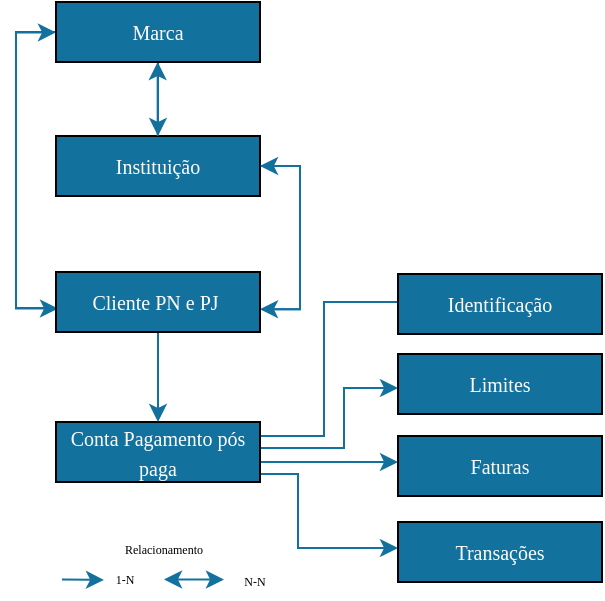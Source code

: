 <mxfile version="14.4.6" type="device"><diagram id="pwx9f-JPc5i2mSrcDJkJ" name="Credit Card"><mxGraphModel dx="837" dy="1605" grid="1" gridSize="10" guides="1" tooltips="1" connect="1" arrows="1" fold="1" page="1" pageScale="1" pageWidth="827" pageHeight="1169" math="0" shadow="0"><root><mxCell id="0"/><mxCell id="1" parent="0"/><mxCell id="3X2GgIw8dlf1CgqaEYxp-32" style="edgeStyle=orthogonalEdgeStyle;rounded=0;orthogonalLoop=1;jettySize=auto;html=1;strokeColor=#13719E;" parent="1" edge="1"><mxGeometry relative="1" as="geometry"><mxPoint x="428" y="-768" as="sourcePoint"/><mxPoint x="510" y="-831" as="targetPoint"/><Array as="points"><mxPoint x="428" y="-763"/><mxPoint x="460" y="-763"/><mxPoint x="460" y="-830"/><mxPoint x="510" y="-830"/></Array></mxGeometry></mxCell><mxCell id="3X2GgIw8dlf1CgqaEYxp-3" style="edgeStyle=orthogonalEdgeStyle;rounded=0;orthogonalLoop=1;jettySize=auto;html=1;exitX=0.5;exitY=1;exitDx=0;exitDy=0;" parent="1" source="3X2GgIw8dlf1CgqaEYxp-2" target="3X2GgIw8dlf1CgqaEYxp-2" edge="1"><mxGeometry relative="1" as="geometry"/></mxCell><mxCell id="3X2GgIw8dlf1CgqaEYxp-19" value="" style="edgeStyle=orthogonalEdgeStyle;rounded=0;orthogonalLoop=1;jettySize=auto;html=1;strokeColor=#13719E;" parent="1" source="3X2GgIw8dlf1CgqaEYxp-4" target="3X2GgIw8dlf1CgqaEYxp-5" edge="1"><mxGeometry relative="1" as="geometry"/></mxCell><mxCell id="MNtuI1VyC733b8B-GoUt-4" style="edgeStyle=orthogonalEdgeStyle;rounded=0;orthogonalLoop=1;jettySize=auto;html=1;exitX=0;exitY=0.5;exitDx=0;exitDy=0;entryX=0.01;entryY=0.392;entryDx=0;entryDy=0;entryPerimeter=0;strokeColor=#13719E;" parent="1" source="3X2GgIw8dlf1CgqaEYxp-4" target="3X2GgIw8dlf1CgqaEYxp-2" edge="1"><mxGeometry relative="1" as="geometry"/></mxCell><mxCell id="3X2GgIw8dlf1CgqaEYxp-4" value="&lt;font face=&quot;Verdana&quot; style=&quot;font-size: 10px&quot; color=&quot;#ffffff&quot;&gt;Marca&lt;/font&gt;" style="rounded=0;whiteSpace=wrap;html=1;fillColor=#13719E;strokeColor=#000000;flipV=1;" parent="1" vertex="1"><mxGeometry x="326" y="-980" width="102" height="30" as="geometry"/></mxCell><mxCell id="MNtuI1VyC733b8B-GoUt-1" style="edgeStyle=orthogonalEdgeStyle;rounded=0;orthogonalLoop=1;jettySize=auto;html=1;entryX=1;entryY=0.381;entryDx=0;entryDy=0;entryPerimeter=0;strokeColor=#13719E;exitX=1;exitY=0.5;exitDx=0;exitDy=0;" parent="1" source="3X2GgIw8dlf1CgqaEYxp-5" target="3X2GgIw8dlf1CgqaEYxp-2" edge="1"><mxGeometry relative="1" as="geometry"/></mxCell><mxCell id="3X2GgIw8dlf1CgqaEYxp-5" value="&lt;font face=&quot;Verdana&quot; style=&quot;font-size: 10px&quot; color=&quot;#ffffff&quot;&gt;Instituição&lt;/font&gt;" style="rounded=0;whiteSpace=wrap;html=1;fillColor=#13719E;strokeColor=#000000;flipV=1;" parent="1" vertex="1"><mxGeometry x="326" y="-913" width="102" height="30" as="geometry"/></mxCell><mxCell id="ZCB3pmoDqQselHCmMfQO-10" style="edgeStyle=orthogonalEdgeStyle;rounded=0;orthogonalLoop=1;jettySize=auto;html=1;exitX=1;exitY=0.5;exitDx=0;exitDy=0;strokeColor=#13719E;" parent="1" edge="1"><mxGeometry relative="1" as="geometry"><Array as="points"><mxPoint x="428" y="-757"/><mxPoint x="470" y="-757"/><mxPoint x="470" y="-787"/></Array><mxPoint x="497" y="-787" as="targetPoint"/><mxPoint x="428" y="-752" as="sourcePoint"/></mxGeometry></mxCell><mxCell id="ZCB3pmoDqQselHCmMfQO-12" style="edgeStyle=orthogonalEdgeStyle;rounded=0;orthogonalLoop=1;jettySize=auto;html=1;entryX=0;entryY=0.5;entryDx=0;entryDy=0;strokeColor=#13719E;" parent="1" edge="1"><mxGeometry relative="1" as="geometry"><mxPoint x="428" y="-752" as="sourcePoint"/><mxPoint x="497" y="-750" as="targetPoint"/><Array as="points"><mxPoint x="428" y="-750"/></Array></mxGeometry></mxCell><mxCell id="ZCB3pmoDqQselHCmMfQO-13" style="edgeStyle=orthogonalEdgeStyle;rounded=0;orthogonalLoop=1;jettySize=auto;html=1;exitX=1;exitY=0.75;exitDx=0;exitDy=0;strokeColor=#13719E;" parent="1" source="3X2GgIw8dlf1CgqaEYxp-7" edge="1"><mxGeometry relative="1" as="geometry"><mxPoint x="497" y="-707" as="targetPoint"/><Array as="points"><mxPoint x="428" y="-744"/><mxPoint x="447" y="-744"/><mxPoint x="447" y="-707"/></Array><mxPoint x="435" y="-744.5" as="sourcePoint"/></mxGeometry></mxCell><mxCell id="3X2GgIw8dlf1CgqaEYxp-7" value="&lt;font color=&quot;#ffffff&quot; face=&quot;Verdana&quot;&gt;&lt;span style=&quot;font-size: 10px&quot;&gt;Conta Pagamento pós paga&lt;/span&gt;&lt;/font&gt;" style="rounded=0;whiteSpace=wrap;html=1;fillColor=#13719E;strokeColor=#000000;" parent="1" vertex="1"><mxGeometry x="326" y="-770" width="102" height="30" as="geometry"/></mxCell><mxCell id="3X2GgIw8dlf1CgqaEYxp-10" value="&lt;font face=&quot;Verdana&quot; style=&quot;font-size: 10px&quot; color=&quot;#ffffff&quot;&gt;Identificação&lt;/font&gt;" style="rounded=0;whiteSpace=wrap;html=1;fillColor=#13719E;strokeColor=#000000;" parent="1" vertex="1"><mxGeometry x="497" y="-844" width="102" height="30" as="geometry"/></mxCell><mxCell id="3X2GgIw8dlf1CgqaEYxp-11" value="&lt;font face=&quot;Verdana&quot; style=&quot;font-size: 10px&quot; color=&quot;#ffffff&quot;&gt;Limites&lt;/font&gt;" style="rounded=0;whiteSpace=wrap;html=1;fillColor=#13719E;strokeColor=#000000;" parent="1" vertex="1"><mxGeometry x="497" y="-804" width="102" height="30" as="geometry"/></mxCell><mxCell id="3X2GgIw8dlf1CgqaEYxp-12" value="&lt;font face=&quot;Verdana&quot; style=&quot;font-size: 10px&quot; color=&quot;#ffffff&quot;&gt;Faturas&lt;/font&gt;" style="rounded=0;whiteSpace=wrap;html=1;fillColor=#13719E;strokeColor=#000000;" parent="1" vertex="1"><mxGeometry x="497" y="-763" width="102" height="30" as="geometry"/></mxCell><mxCell id="3X2GgIw8dlf1CgqaEYxp-36" style="edgeStyle=orthogonalEdgeStyle;rounded=0;orthogonalLoop=1;jettySize=auto;html=1;exitX=0.5;exitY=1;exitDx=0;exitDy=0;strokeColor=#13719E;entryX=0.5;entryY=0;entryDx=0;entryDy=0;" parent="1" source="3X2GgIw8dlf1CgqaEYxp-2" target="3X2GgIw8dlf1CgqaEYxp-7" edge="1"><mxGeometry relative="1" as="geometry"><mxPoint x="387" y="-805" as="sourcePoint"/><mxPoint x="451" y="-760" as="targetPoint"/></mxGeometry></mxCell><mxCell id="ZCB3pmoDqQselHCmMfQO-8" value="&lt;font face=&quot;Verdana&quot; style=&quot;font-size: 10px&quot; color=&quot;#ffffff&quot;&gt;Transações&lt;/font&gt;" style="rounded=0;whiteSpace=wrap;html=1;fillColor=#13719E;strokeColor=#000000;" parent="1" vertex="1"><mxGeometry x="497" y="-720" width="102" height="30" as="geometry"/></mxCell><mxCell id="hSBE3qlaMWrgqQsAsWzS-7" value="" style="endArrow=classic;html=1;strokeColor=#13719E;" parent="1" edge="1"><mxGeometry width="50" height="50" relative="1" as="geometry"><mxPoint x="329" y="-691.25" as="sourcePoint"/><mxPoint x="350" y="-691" as="targetPoint"/><Array as="points"/></mxGeometry></mxCell><mxCell id="hSBE3qlaMWrgqQsAsWzS-9" value="" style="endArrow=classic;startArrow=classic;html=1;strokeColor=#13719E;" parent="1" edge="1"><mxGeometry width="50" height="50" relative="1" as="geometry"><mxPoint x="380" y="-691.25" as="sourcePoint"/><mxPoint x="410" y="-691.25" as="targetPoint"/></mxGeometry></mxCell><mxCell id="hSBE3qlaMWrgqQsAsWzS-11" value="&lt;font face=&quot;Verdana&quot; style=&quot;font-size: 6px&quot;&gt;N-N&lt;/font&gt;" style="text;html=1;align=center;verticalAlign=middle;resizable=0;points=[];autosize=1;" parent="1" vertex="1"><mxGeometry x="410" y="-702" width="30" height="20" as="geometry"/></mxCell><mxCell id="hSBE3qlaMWrgqQsAsWzS-12" value="&lt;font face=&quot;Verdana&quot; style=&quot;font-size: 6px&quot;&gt;1-N&lt;/font&gt;" style="text;html=1;align=center;verticalAlign=middle;resizable=0;points=[];autosize=1;" parent="1" vertex="1"><mxGeometry x="345" y="-703" width="30" height="20" as="geometry"/></mxCell><mxCell id="hSBE3qlaMWrgqQsAsWzS-13" value="&lt;font face=&quot;Verdana&quot; style=&quot;font-size: 6px&quot;&gt;Relacionamento&lt;/font&gt;" style="text;html=1;strokeColor=none;fillColor=none;align=center;verticalAlign=middle;whiteSpace=wrap;rounded=0;container=0;" parent="1" vertex="1"><mxGeometry x="304" y="-718" width="152" height="20" as="geometry"/></mxCell><mxCell id="hSBE3qlaMWrgqQsAsWzS-15" value="" style="edgeStyle=orthogonalEdgeStyle;rounded=0;orthogonalLoop=1;jettySize=auto;html=1;strokeColor=#13719E;" parent="1" edge="1"><mxGeometry relative="1" as="geometry"><mxPoint x="376.83" y="-913" as="sourcePoint"/><mxPoint x="376.83" y="-950" as="targetPoint"/></mxGeometry></mxCell><mxCell id="MNtuI1VyC733b8B-GoUt-3" style="edgeStyle=orthogonalEdgeStyle;rounded=0;orthogonalLoop=1;jettySize=auto;html=1;entryX=1;entryY=0.5;entryDx=0;entryDy=0;strokeColor=#13719E;exitX=1.01;exitY=0.381;exitDx=0;exitDy=0;exitPerimeter=0;" parent="1" source="3X2GgIw8dlf1CgqaEYxp-2" target="3X2GgIw8dlf1CgqaEYxp-5" edge="1"><mxGeometry relative="1" as="geometry"><mxPoint x="438" y="-816.43" as="sourcePoint"/><mxPoint x="438" y="-888" as="targetPoint"/></mxGeometry></mxCell><mxCell id="MNtuI1VyC733b8B-GoUt-5" style="edgeStyle=orthogonalEdgeStyle;rounded=0;orthogonalLoop=1;jettySize=auto;html=1;entryX=-0.007;entryY=0.414;entryDx=0;entryDy=0;entryPerimeter=0;strokeColor=#13719E;" parent="1" edge="1"><mxGeometry relative="1" as="geometry"><mxPoint x="342" y="-827" as="sourcePoint"/><mxPoint x="326" y="-964.8" as="targetPoint"/><Array as="points"><mxPoint x="306" y="-827"/><mxPoint x="306" y="-965"/></Array></mxGeometry></mxCell><mxCell id="3X2GgIw8dlf1CgqaEYxp-2" value="&lt;font face=&quot;Verdana&quot; style=&quot;font-size: 10px&quot; color=&quot;#ffffff&quot;&gt;Cliente PN e PJ&amp;nbsp;&lt;/font&gt;" style="rounded=0;whiteSpace=wrap;html=1;fillColor=#13719E;strokeColor=#000000;flipV=1;" parent="1" vertex="1"><mxGeometry x="326" y="-845" width="102" height="30" as="geometry"/></mxCell><mxCell id="MNtuI1VyC733b8B-GoUt-6" value="&lt;font face=&quot;Verdana&quot; style=&quot;font-size: 10px&quot; color=&quot;#ffffff&quot;&gt;Marca&lt;/font&gt;" style="rounded=0;whiteSpace=wrap;html=1;fillColor=#13719E;strokeColor=#000000;flipV=1;" parent="1" vertex="1"><mxGeometry x="326" y="-980" width="102" height="30" as="geometry"/></mxCell></root></mxGraphModel></diagram></mxfile>